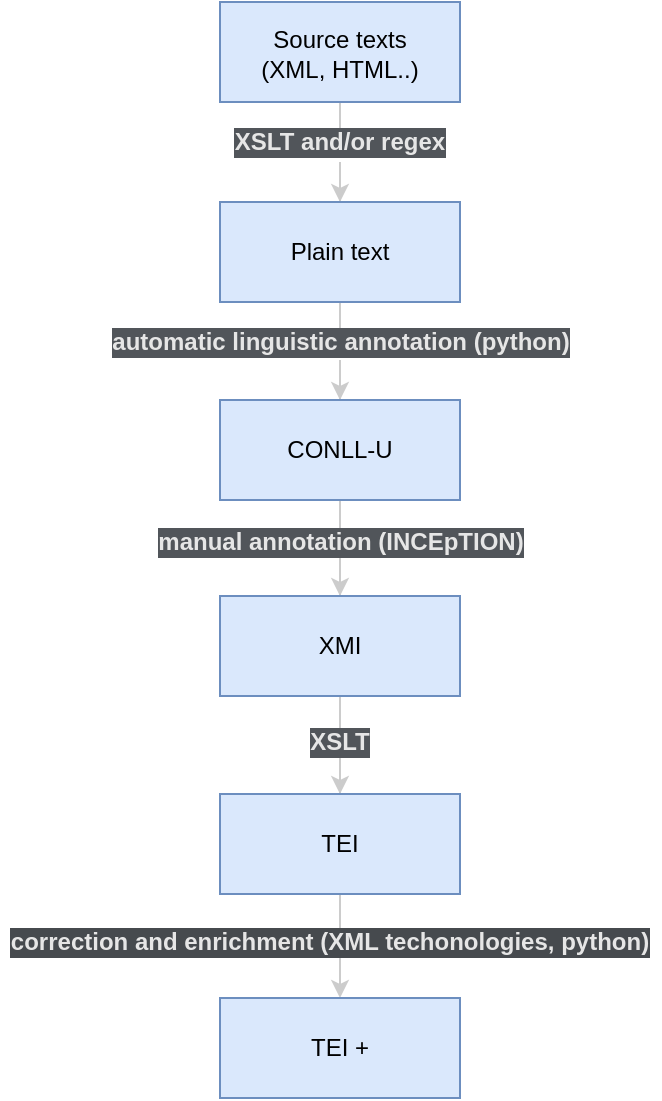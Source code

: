 <mxfile version="15.3.0" type="device"><diagram id="86ptXDWDnkEj0aiT8-Vy" name="Page-1"><mxGraphModel dx="1350" dy="764" grid="1" gridSize="10" guides="1" tooltips="1" connect="1" arrows="1" fold="1" page="1" pageScale="1" pageWidth="850" pageHeight="1100" math="0" shadow="0"><root><mxCell id="0"/><mxCell id="1" parent="0"/><mxCell id="x2qwMaWEfga41TJ2otXP-23" value="" style="edgeStyle=orthogonalEdgeStyle;rounded=0;orthogonalLoop=1;jettySize=auto;html=1;endArrow=none;strokeColor=#CCCCCC;" edge="1" parent="1" source="x2qwMaWEfga41TJ2otXP-9" target="x2qwMaWEfga41TJ2otXP-22"><mxGeometry relative="1" as="geometry"><mxPoint x="410" y="367" as="sourcePoint"/><mxPoint x="410" y="416" as="targetPoint"/></mxGeometry></mxCell><mxCell id="x2qwMaWEfga41TJ2otXP-21" value="" style="edgeStyle=orthogonalEdgeStyle;rounded=0;orthogonalLoop=1;jettySize=auto;html=1;endArrow=none;strokeColor=#CCCCCC;" edge="1" parent="1" source="x2qwMaWEfga41TJ2otXP-7" target="x2qwMaWEfga41TJ2otXP-20"><mxGeometry relative="1" as="geometry"><mxPoint x="410" y="269" as="sourcePoint"/><mxPoint x="410" y="317" as="targetPoint"/></mxGeometry></mxCell><mxCell id="x2qwMaWEfga41TJ2otXP-18" value="" style="edgeStyle=orthogonalEdgeStyle;rounded=0;orthogonalLoop=1;jettySize=auto;html=1;endArrow=none;strokeColor=#CCCCCC;" edge="1" parent="1" source="x2qwMaWEfga41TJ2otXP-3" target="x2qwMaWEfga41TJ2otXP-17"><mxGeometry relative="1" as="geometry"><mxPoint x="410" y="170" as="sourcePoint"/><mxPoint x="410" y="219" as="targetPoint"/></mxGeometry></mxCell><mxCell id="x2qwMaWEfga41TJ2otXP-16" value="" style="edgeStyle=orthogonalEdgeStyle;rounded=0;orthogonalLoop=1;jettySize=auto;html=1;exitX=0.5;exitY=1;exitDx=0;exitDy=0;endArrow=none;strokeColor=#CCCCCC;" edge="1" parent="1" source="x2qwMaWEfga41TJ2otXP-1" target="x2qwMaWEfga41TJ2otXP-15"><mxGeometry relative="1" as="geometry"><mxPoint x="410" y="70" as="sourcePoint"/><mxPoint x="410" y="120" as="targetPoint"/></mxGeometry></mxCell><mxCell id="x2qwMaWEfga41TJ2otXP-1" value="" style="rounded=0;whiteSpace=wrap;html=1;fillColor=#dae8fc;strokeColor=#6c8ebf;" vertex="1" parent="1"><mxGeometry x="350" y="20" width="120" height="50" as="geometry"/></mxCell><mxCell id="x2qwMaWEfga41TJ2otXP-4" value="" style="edgeStyle=orthogonalEdgeStyle;rounded=0;orthogonalLoop=1;jettySize=auto;html=1;exitX=0.5;exitY=1;exitDx=0;exitDy=0;startArrow=none;strokeColor=#CCCCCC;fillColor=#eeeeee;" edge="1" parent="1" source="x2qwMaWEfga41TJ2otXP-15" target="x2qwMaWEfga41TJ2otXP-3"><mxGeometry relative="1" as="geometry"><mxPoint x="410" y="90" as="sourcePoint"/></mxGeometry></mxCell><mxCell id="x2qwMaWEfga41TJ2otXP-2" value="&lt;div&gt;Source texts&lt;/div&gt;&lt;div&gt;(XML, HTML..)&lt;br&gt;&lt;/div&gt;" style="text;html=1;strokeColor=none;fillColor=none;align=center;verticalAlign=middle;whiteSpace=wrap;rounded=0;" vertex="1" parent="1"><mxGeometry x="360" y="36" width="100" height="20" as="geometry"/></mxCell><mxCell id="x2qwMaWEfga41TJ2otXP-8" value="" style="edgeStyle=orthogonalEdgeStyle;rounded=0;orthogonalLoop=1;jettySize=auto;html=1;startArrow=none;strokeColor=#CCCCCC;" edge="1" parent="1" source="x2qwMaWEfga41TJ2otXP-17" target="x2qwMaWEfga41TJ2otXP-7"><mxGeometry relative="1" as="geometry"/></mxCell><mxCell id="x2qwMaWEfga41TJ2otXP-3" value="Plain text" style="whiteSpace=wrap;html=1;fillColor=#dae8fc;strokeColor=#6c8ebf;" vertex="1" parent="1"><mxGeometry x="350" y="120" width="120" height="50" as="geometry"/></mxCell><mxCell id="x2qwMaWEfga41TJ2otXP-10" value="" style="edgeStyle=orthogonalEdgeStyle;rounded=0;orthogonalLoop=1;jettySize=auto;html=1;startArrow=none;strokeColor=#CCCCCC;" edge="1" parent="1" source="x2qwMaWEfga41TJ2otXP-20" target="x2qwMaWEfga41TJ2otXP-9"><mxGeometry relative="1" as="geometry"/></mxCell><mxCell id="x2qwMaWEfga41TJ2otXP-7" value="CONLL-U" style="whiteSpace=wrap;html=1;fillColor=#dae8fc;strokeColor=#6c8ebf;" vertex="1" parent="1"><mxGeometry x="350" y="219" width="120" height="50" as="geometry"/></mxCell><mxCell id="x2qwMaWEfga41TJ2otXP-12" value="" style="edgeStyle=orthogonalEdgeStyle;rounded=0;orthogonalLoop=1;jettySize=auto;html=1;startArrow=none;strokeColor=#CCCCCC;" edge="1" parent="1" source="x2qwMaWEfga41TJ2otXP-22" target="x2qwMaWEfga41TJ2otXP-11"><mxGeometry relative="1" as="geometry"/></mxCell><mxCell id="x2qwMaWEfga41TJ2otXP-9" value="XMI" style="whiteSpace=wrap;html=1;fillColor=#dae8fc;strokeColor=#6c8ebf;" vertex="1" parent="1"><mxGeometry x="350" y="317" width="120" height="50" as="geometry"/></mxCell><mxCell id="x2qwMaWEfga41TJ2otXP-14" value="" style="edgeStyle=orthogonalEdgeStyle;rounded=0;orthogonalLoop=1;jettySize=auto;html=1;strokeColor=#CCCCCC;" edge="1" parent="1" source="x2qwMaWEfga41TJ2otXP-11" target="x2qwMaWEfga41TJ2otXP-13"><mxGeometry relative="1" as="geometry"/></mxCell><mxCell id="x2qwMaWEfga41TJ2otXP-11" value="TEI" style="whiteSpace=wrap;html=1;fillColor=#dae8fc;strokeColor=#6c8ebf;" vertex="1" parent="1"><mxGeometry x="350" y="416" width="120" height="50" as="geometry"/></mxCell><mxCell id="x2qwMaWEfga41TJ2otXP-13" value="TEI +" style="whiteSpace=wrap;html=1;fillColor=#dae8fc;strokeColor=#6c8ebf;" vertex="1" parent="1"><mxGeometry x="350" y="518" width="120" height="50" as="geometry"/></mxCell><mxCell id="x2qwMaWEfga41TJ2otXP-15" value="XSLT and/or regex" style="text;html=1;align=center;verticalAlign=middle;whiteSpace=wrap;rounded=0;labelBackgroundColor=#51555A;fontColor=#E6E6E6;fontStyle=1;" vertex="1" parent="1"><mxGeometry x="345" y="80" width="130" height="20" as="geometry"/></mxCell><mxCell id="x2qwMaWEfga41TJ2otXP-17" value="automatic linguistic annotation (python)" style="text;html=1;align=center;verticalAlign=middle;whiteSpace=wrap;rounded=0;labelBackgroundColor=#51555A;fontColor=#E6E6E6;fontStyle=1" vertex="1" parent="1"><mxGeometry x="287.5" y="180" width="245" height="20" as="geometry"/></mxCell><mxCell id="x2qwMaWEfga41TJ2otXP-20" value="manual annotation (INCEpTION)" style="text;html=1;align=center;verticalAlign=middle;whiteSpace=wrap;rounded=0;labelBackgroundColor=#51555A;fontColor=#E6E6E6;fontStyle=1" vertex="1" parent="1"><mxGeometry x="317.5" y="280" width="185" height="20" as="geometry"/></mxCell><mxCell id="x2qwMaWEfga41TJ2otXP-22" value="&lt;div&gt;XSLT&lt;/div&gt;" style="text;html=1;align=center;verticalAlign=middle;whiteSpace=wrap;rounded=0;labelBackgroundColor=#51555A;fontColor=#E6E6E6;fontStyle=1" vertex="1" parent="1"><mxGeometry x="345" y="380" width="130" height="20" as="geometry"/></mxCell><mxCell id="x2qwMaWEfga41TJ2otXP-24" value="correction and enrichment (XML techonologies, python)" style="text;html=1;align=center;verticalAlign=middle;whiteSpace=wrap;rounded=0;labelBackgroundColor=#464A4E;fontStyle=1;fontColor=#E6E6E6;" vertex="1" parent="1"><mxGeometry x="240" y="480" width="330" height="20" as="geometry"/></mxCell></root></mxGraphModel></diagram></mxfile>